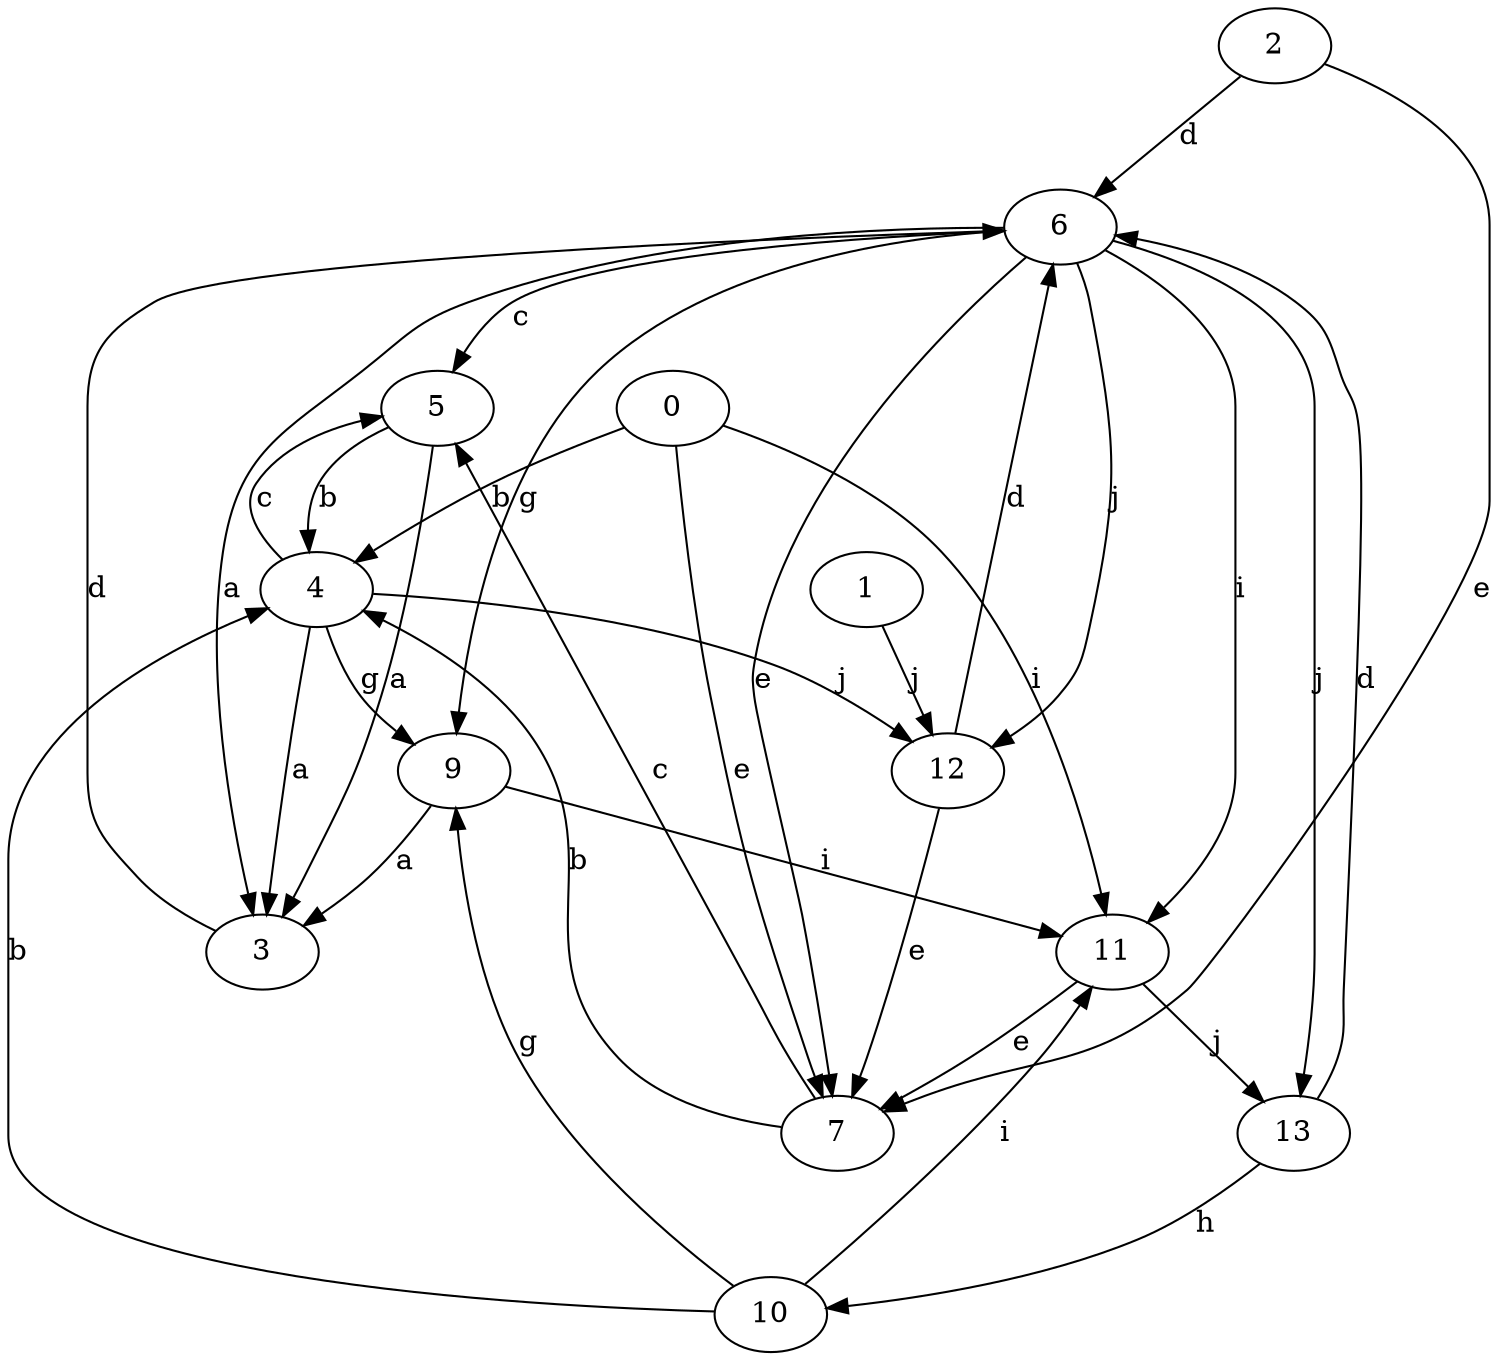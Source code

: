 strict digraph  {
2;
3;
4;
5;
6;
7;
0;
9;
1;
10;
11;
12;
13;
2 -> 6  [label=d];
2 -> 7  [label=e];
3 -> 6  [label=d];
4 -> 3  [label=a];
4 -> 5  [label=c];
4 -> 9  [label=g];
4 -> 12  [label=j];
5 -> 3  [label=a];
5 -> 4  [label=b];
6 -> 3  [label=a];
6 -> 5  [label=c];
6 -> 7  [label=e];
6 -> 9  [label=g];
6 -> 11  [label=i];
6 -> 12  [label=j];
6 -> 13  [label=j];
7 -> 4  [label=b];
7 -> 5  [label=c];
0 -> 4  [label=b];
0 -> 7  [label=e];
0 -> 11  [label=i];
9 -> 3  [label=a];
9 -> 11  [label=i];
1 -> 12  [label=j];
10 -> 4  [label=b];
10 -> 9  [label=g];
10 -> 11  [label=i];
11 -> 7  [label=e];
11 -> 13  [label=j];
12 -> 6  [label=d];
12 -> 7  [label=e];
13 -> 6  [label=d];
13 -> 10  [label=h];
}
